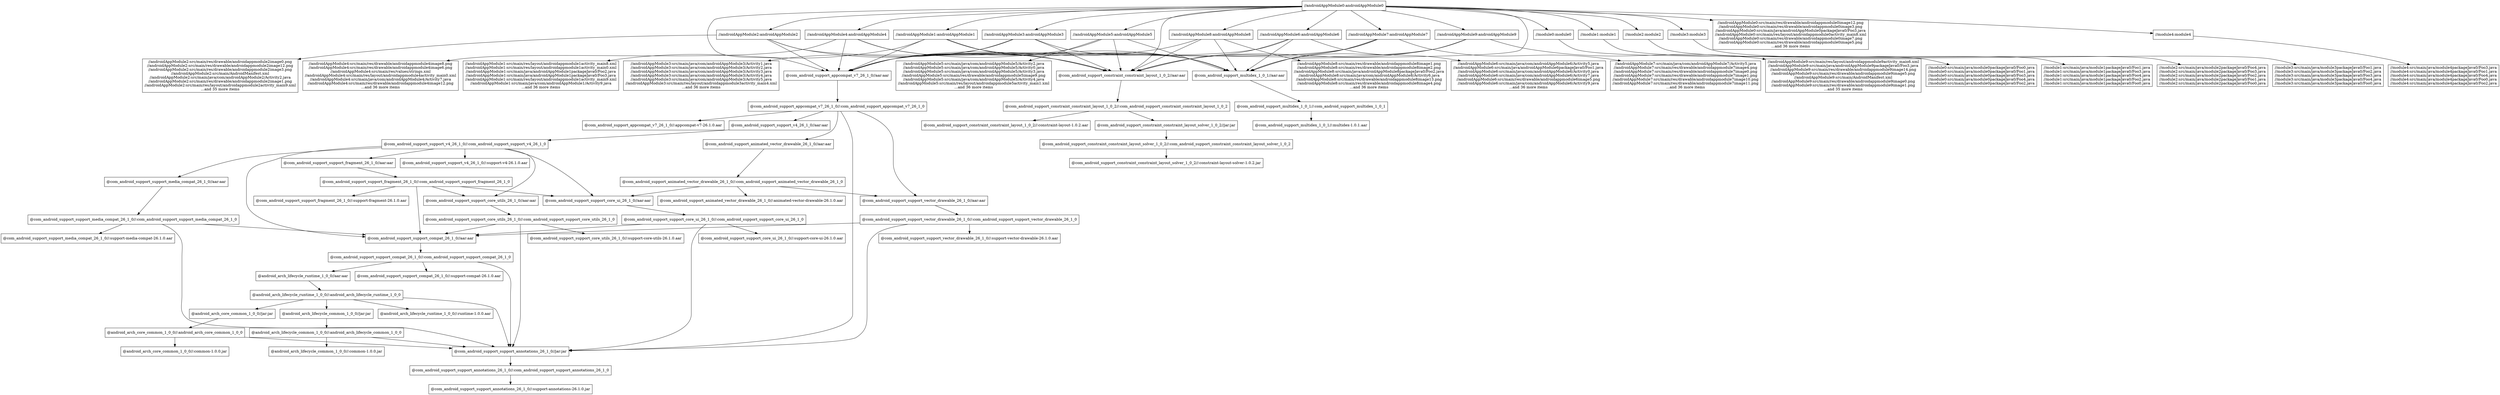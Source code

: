 digraph mygraph {
  node [shape=box];
"//androidAppModule0:androidAppModule0"
"//androidAppModule0:androidAppModule0" -> "//androidAppModule1:androidAppModule1"
"//androidAppModule0:androidAppModule0" -> "//androidAppModule2:androidAppModule2"
"//androidAppModule0:androidAppModule0" -> "//androidAppModule3:androidAppModule3"
"//androidAppModule0:androidAppModule0" -> "//androidAppModule4:androidAppModule4"
"//androidAppModule0:androidAppModule0" -> "//androidAppModule5:androidAppModule5"
"//androidAppModule0:androidAppModule0" -> "//androidAppModule6:androidAppModule6"
"//androidAppModule0:androidAppModule0" -> "//androidAppModule7:androidAppModule7"
"//androidAppModule0:androidAppModule0" -> "//androidAppModule8:androidAppModule8"
"//androidAppModule0:androidAppModule0" -> "//androidAppModule9:androidAppModule9"
"//androidAppModule0:androidAppModule0" -> "//module0:module0"
"//androidAppModule0:androidAppModule0" -> "//module1:module1"
"//androidAppModule0:androidAppModule0" -> "//module2:module2"
"//androidAppModule0:androidAppModule0" -> "//module3:module3"
"//androidAppModule0:androidAppModule0" -> "//module4:module4"
"//androidAppModule0:androidAppModule0" -> "@com_android_support_appcompat_v7_26_1_0//aar:aar"
"//androidAppModule0:androidAppModule0" -> "@com_android_support_constraint_constraint_layout_1_0_2//aar:aar"
"//androidAppModule0:androidAppModule0" -> "//androidAppModule0:src/main/res/drawable/androidappmodule0image12.png\n//androidAppModule0:src/main/res/drawable/androidappmodule0image3.png\n//androidAppModule0:src/main/java/androidAppModule0packageJava0/Foo3.java\n//androidAppModule0:src/main/res/layout/androidappmodule0activity_main8.xml\n//androidAppModule0:src/main/res/drawable/androidappmodule0image7.png\n//androidAppModule0:src/main/res/drawable/androidappmodule0image5.png\n...and 36 more items"
"//androidAppModule0:androidAppModule0" -> "@com_android_support_multidex_1_0_1//aar:aar"
"//module4:module4"
"//module4:module4" -> "//module4:src/main/java/module4packageJava0/Foo3.java\n//module4:src/main/java/module4packageJava0/Foo1.java\n//module4:src/main/java/module4packageJava0/Foo4.java\n//module4:src/main/java/module4packageJava0/Foo0.java\n//module4:src/main/java/module4packageJava0/Foo2.java"
"//module2:module2"
"//module2:module2" -> "//module2:src/main/java/module2packageJava0/Foo4.java\n//module2:src/main/java/module2packageJava0/Foo3.java\n//module2:src/main/java/module2packageJava0/Foo2.java\n//module2:src/main/java/module2packageJava0/Foo1.java\n//module2:src/main/java/module2packageJava0/Foo0.java"
"//androidAppModule1:androidAppModule1"
"//androidAppModule1:androidAppModule1" -> "@com_android_support_appcompat_v7_26_1_0//aar:aar"
"//androidAppModule1:androidAppModule1" -> "@com_android_support_constraint_constraint_layout_1_0_2//aar:aar"
"//androidAppModule1:androidAppModule1" -> "//androidAppModule1:src/main/res/layout/androidappmodule1activity_main8.xml\n//androidAppModule1:src/main/res/layout/androidappmodule1activity_main0.xml\n//androidAppModule1:src/main/java/androidAppModule1packageJava0/Foo2.java\n//androidAppModule1:src/main/java/androidAppModule1packageJava0/Foo3.java\n//androidAppModule1:src/main/res/layout/androidappmodule1activity_main9.xml\n//androidAppModule1:src/main/java/com/androidAppModule1/Activity9.java\n...and 36 more items"
"//androidAppModule1:androidAppModule1" -> "@com_android_support_multidex_1_0_1//aar:aar"
"//androidAppModule3:androidAppModule3"
"//androidAppModule3:androidAppModule3" -> "@com_android_support_appcompat_v7_26_1_0//aar:aar"
"//androidAppModule3:androidAppModule3" -> "@com_android_support_constraint_constraint_layout_1_0_2//aar:aar"
"//androidAppModule3:androidAppModule3" -> "//androidAppModule3:src/main/java/com/androidAppModule3/Activity1.java\n//androidAppModule3:src/main/java/com/androidAppModule3/Activity2.java\n//androidAppModule3:src/main/java/com/androidAppModule3/Activity3.java\n//androidAppModule3:src/main/java/com/androidAppModule3/Activity4.java\n//androidAppModule3:src/main/java/com/androidAppModule3/Activity5.java\n//androidAppModule3:src/main/res/layout/androidappmodule3activity_main4.xml\n...and 36 more items"
"//androidAppModule3:androidAppModule3" -> "@com_android_support_multidex_1_0_1//aar:aar"
"//androidAppModule3:src/main/java/com/androidAppModule3/Activity1.java\n//androidAppModule3:src/main/java/com/androidAppModule3/Activity2.java\n//androidAppModule3:src/main/java/com/androidAppModule3/Activity3.java\n//androidAppModule3:src/main/java/com/androidAppModule3/Activity4.java\n//androidAppModule3:src/main/java/com/androidAppModule3/Activity5.java\n//androidAppModule3:src/main/res/layout/androidappmodule3activity_main4.xml\n...and 36 more items"
"//module0:module0"
"//module0:module0" -> "//module0:src/main/java/module0packageJava0/Foo0.java\n//module0:src/main/java/module0packageJava0/Foo1.java\n//module0:src/main/java/module0packageJava0/Foo3.java\n//module0:src/main/java/module0packageJava0/Foo4.java\n//module0:src/main/java/module0packageJava0/Foo2.java"
"//module2:src/main/java/module2packageJava0/Foo4.java\n//module2:src/main/java/module2packageJava0/Foo3.java\n//module2:src/main/java/module2packageJava0/Foo2.java\n//module2:src/main/java/module2packageJava0/Foo1.java\n//module2:src/main/java/module2packageJava0/Foo0.java"
"//androidAppModule6:androidAppModule6"
"//androidAppModule6:androidAppModule6" -> "@com_android_support_appcompat_v7_26_1_0//aar:aar"
"//androidAppModule6:androidAppModule6" -> "@com_android_support_constraint_constraint_layout_1_0_2//aar:aar"
"//androidAppModule6:androidAppModule6" -> "//androidAppModule6:src/main/java/com/androidAppModule6/Activity5.java\n//androidAppModule6:src/main/java/androidAppModule6packageJava0/Foo1.java\n//androidAppModule6:src/main/java/com/androidAppModule6/Activity0.java\n//androidAppModule6:src/main/java/com/androidAppModule6/Activity7.java\n//androidAppModule6:src/main/res/drawable/androidappmodule6image5.png\n//androidAppModule6:src/main/java/com/androidAppModule6/Activity9.java\n...and 36 more items"
"//androidAppModule6:androidAppModule6" -> "@com_android_support_multidex_1_0_1//aar:aar"
"//androidAppModule0:src/main/res/drawable/androidappmodule0image12.png\n//androidAppModule0:src/main/res/drawable/androidappmodule0image3.png\n//androidAppModule0:src/main/java/androidAppModule0packageJava0/Foo3.java\n//androidAppModule0:src/main/res/layout/androidappmodule0activity_main8.xml\n//androidAppModule0:src/main/res/drawable/androidappmodule0image7.png\n//androidAppModule0:src/main/res/drawable/androidappmodule0image5.png\n...and 36 more items"
"//androidAppModule6:src/main/java/com/androidAppModule6/Activity5.java\n//androidAppModule6:src/main/java/androidAppModule6packageJava0/Foo1.java\n//androidAppModule6:src/main/java/com/androidAppModule6/Activity0.java\n//androidAppModule6:src/main/java/com/androidAppModule6/Activity7.java\n//androidAppModule6:src/main/res/drawable/androidappmodule6image5.png\n//androidAppModule6:src/main/java/com/androidAppModule6/Activity9.java\n...and 36 more items"
"//module3:module3"
"//module3:module3" -> "//module3:src/main/java/module3packageJava0/Foo1.java\n//module3:src/main/java/module3packageJava0/Foo2.java\n//module3:src/main/java/module3packageJava0/Foo3.java\n//module3:src/main/java/module3packageJava0/Foo4.java\n//module3:src/main/java/module3packageJava0/Foo0.java"
"//module0:src/main/java/module0packageJava0/Foo0.java\n//module0:src/main/java/module0packageJava0/Foo1.java\n//module0:src/main/java/module0packageJava0/Foo3.java\n//module0:src/main/java/module0packageJava0/Foo4.java\n//module0:src/main/java/module0packageJava0/Foo2.java"
"//androidAppModule7:androidAppModule7"
"//androidAppModule7:androidAppModule7" -> "@com_android_support_appcompat_v7_26_1_0//aar:aar"
"//androidAppModule7:androidAppModule7" -> "@com_android_support_constraint_constraint_layout_1_0_2//aar:aar"
"//androidAppModule7:androidAppModule7" -> "//androidAppModule7:src/main/java/com/androidAppModule7/Activity5.java\n//androidAppModule7:src/main/res/drawable/androidappmodule7image4.png\n//androidAppModule7:src/main/res/drawable/androidappmodule7image0.png\n//androidAppModule7:src/main/res/drawable/androidappmodule7image1.png\n//androidAppModule7:src/main/res/drawable/androidappmodule7image10.png\n//androidAppModule7:src/main/res/drawable/androidappmodule7image11.png\n...and 36 more items"
"//androidAppModule7:androidAppModule7" -> "@com_android_support_multidex_1_0_1//aar:aar"
"//androidAppModule8:androidAppModule8"
"//androidAppModule8:androidAppModule8" -> "@com_android_support_appcompat_v7_26_1_0//aar:aar"
"//androidAppModule8:androidAppModule8" -> "@com_android_support_constraint_constraint_layout_1_0_2//aar:aar"
"//androidAppModule8:androidAppModule8" -> "//androidAppModule8:src/main/res/drawable/androidappmodule8image1.png\n//androidAppModule8:src/main/res/drawable/androidappmodule8image2.png\n//androidAppModule8:src/main/java/androidAppModule8packageJava0/Foo2.java\n//androidAppModule8:src/main/java/com/androidAppModule8/Activity6.java\n//androidAppModule8:src/main/res/drawable/androidappmodule8image13.png\n//androidAppModule8:src/main/res/drawable/androidappmodule8image4.png\n...and 36 more items"
"//androidAppModule8:androidAppModule8" -> "@com_android_support_multidex_1_0_1//aar:aar"
"//androidAppModule7:src/main/java/com/androidAppModule7/Activity5.java\n//androidAppModule7:src/main/res/drawable/androidappmodule7image4.png\n//androidAppModule7:src/main/res/drawable/androidappmodule7image0.png\n//androidAppModule7:src/main/res/drawable/androidappmodule7image1.png\n//androidAppModule7:src/main/res/drawable/androidappmodule7image10.png\n//androidAppModule7:src/main/res/drawable/androidappmodule7image11.png\n...and 36 more items"
"//androidAppModule5:androidAppModule5"
"//androidAppModule5:androidAppModule5" -> "@com_android_support_appcompat_v7_26_1_0//aar:aar"
"//androidAppModule5:androidAppModule5" -> "@com_android_support_constraint_constraint_layout_1_0_2//aar:aar"
"//androidAppModule5:androidAppModule5" -> "//androidAppModule5:src/main/java/com/androidAppModule5/Activity2.java\n//androidAppModule5:src/main/java/com/androidAppModule5/Activity0.java\n//androidAppModule5:src/main/java/com/androidAppModule5/Activity3.java\n//androidAppModule5:src/main/res/drawable/androidappmodule5image9.png\n//androidAppModule5:src/main/java/com/androidAppModule5/Activity4.java\n//androidAppModule5:src/main/res/layout/androidappmodule5activity_main1.xml\n...and 36 more items"
"//androidAppModule5:androidAppModule5" -> "@com_android_support_multidex_1_0_1//aar:aar"
"//androidAppModule4:androidAppModule4"
"//androidAppModule4:androidAppModule4" -> "@com_android_support_appcompat_v7_26_1_0//aar:aar"
"//androidAppModule4:androidAppModule4" -> "@com_android_support_constraint_constraint_layout_1_0_2//aar:aar"
"//androidAppModule4:androidAppModule4" -> "//androidAppModule4:src/main/res/drawable/androidappmodule4image8.png\n//androidAppModule4:src/main/res/drawable/androidappmodule4image6.png\n//androidAppModule4:src/main/res/values/strings.xml\n//androidAppModule4:src/main/res/layout/androidappmodule4activity_main0.xml\n//androidAppModule4:src/main/java/com/androidAppModule4/Activity7.java\n//androidAppModule4:src/main/res/drawable/androidappmodule4image12.png\n...and 36 more items"
"//androidAppModule4:androidAppModule4" -> "@com_android_support_multidex_1_0_1//aar:aar"
"//module4:src/main/java/module4packageJava0/Foo3.java\n//module4:src/main/java/module4packageJava0/Foo1.java\n//module4:src/main/java/module4packageJava0/Foo4.java\n//module4:src/main/java/module4packageJava0/Foo0.java\n//module4:src/main/java/module4packageJava0/Foo2.java"
"//androidAppModule9:androidAppModule9"
"//androidAppModule9:androidAppModule9" -> "@com_android_support_appcompat_v7_26_1_0//aar:aar"
"//androidAppModule9:androidAppModule9" -> "@com_android_support_constraint_constraint_layout_1_0_2//aar:aar"
"//androidAppModule9:androidAppModule9" -> "//androidAppModule9:src/main/res/layout/androidappmodule9activity_main6.xml\n//androidAppModule9:src/main/java/androidAppModule9packageJava0/Foo3.java\n//androidAppModule9:src/main/res/drawable/androidappmodule9image14.png\n//androidAppModule9:src/main/res/drawable/androidappmodule9image5.png\n//androidAppModule9:src/main/AndroidManifest.xml\n//androidAppModule9:src/main/res/drawable/androidappmodule9image0.png\n//androidAppModule9:src/main/res/drawable/androidappmodule9image1.png\n...and 35 more items"
"//androidAppModule9:androidAppModule9" -> "@com_android_support_multidex_1_0_1//aar:aar"
"//androidAppModule9:src/main/res/layout/androidappmodule9activity_main6.xml\n//androidAppModule9:src/main/java/androidAppModule9packageJava0/Foo3.java\n//androidAppModule9:src/main/res/drawable/androidappmodule9image14.png\n//androidAppModule9:src/main/res/drawable/androidappmodule9image5.png\n//androidAppModule9:src/main/AndroidManifest.xml\n//androidAppModule9:src/main/res/drawable/androidappmodule9image0.png\n//androidAppModule9:src/main/res/drawable/androidappmodule9image1.png\n...and 35 more items"
"//androidAppModule4:src/main/res/drawable/androidappmodule4image8.png\n//androidAppModule4:src/main/res/drawable/androidappmodule4image6.png\n//androidAppModule4:src/main/res/values/strings.xml\n//androidAppModule4:src/main/res/layout/androidappmodule4activity_main0.xml\n//androidAppModule4:src/main/java/com/androidAppModule4/Activity7.java\n//androidAppModule4:src/main/res/drawable/androidappmodule4image12.png\n...and 36 more items"
"//androidAppModule5:src/main/java/com/androidAppModule5/Activity2.java\n//androidAppModule5:src/main/java/com/androidAppModule5/Activity0.java\n//androidAppModule5:src/main/java/com/androidAppModule5/Activity3.java\n//androidAppModule5:src/main/res/drawable/androidappmodule5image9.png\n//androidAppModule5:src/main/java/com/androidAppModule5/Activity4.java\n//androidAppModule5:src/main/res/layout/androidappmodule5activity_main1.xml\n...and 36 more items"
"//module3:src/main/java/module3packageJava0/Foo1.java\n//module3:src/main/java/module3packageJava0/Foo2.java\n//module3:src/main/java/module3packageJava0/Foo3.java\n//module3:src/main/java/module3packageJava0/Foo4.java\n//module3:src/main/java/module3packageJava0/Foo0.java"
"//androidAppModule2:androidAppModule2"
"//androidAppModule2:androidAppModule2" -> "@com_android_support_appcompat_v7_26_1_0//aar:aar"
"//androidAppModule2:androidAppModule2" -> "@com_android_support_constraint_constraint_layout_1_0_2//aar:aar"
"//androidAppModule2:androidAppModule2" -> "@com_android_support_multidex_1_0_1//aar:aar"
"//androidAppModule2:androidAppModule2" -> "//androidAppModule2:src/main/res/drawable/androidappmodule2image0.png\n//androidAppModule2:src/main/res/drawable/androidappmodule2image12.png\n//androidAppModule2:src/main/res/drawable/androidappmodule2image3.png\n//androidAppModule2:src/main/AndroidManifest.xml\n//androidAppModule2:src/main/java/com/androidAppModule2/Activity2.java\n//androidAppModule2:src/main/res/drawable/androidappmodule2image1.png\n//androidAppModule2:src/main/res/layout/androidappmodule2activity_main9.xml\n...and 35 more items"
"//androidAppModule2:src/main/res/drawable/androidappmodule2image0.png\n//androidAppModule2:src/main/res/drawable/androidappmodule2image12.png\n//androidAppModule2:src/main/res/drawable/androidappmodule2image3.png\n//androidAppModule2:src/main/AndroidManifest.xml\n//androidAppModule2:src/main/java/com/androidAppModule2/Activity2.java\n//androidAppModule2:src/main/res/drawable/androidappmodule2image1.png\n//androidAppModule2:src/main/res/layout/androidappmodule2activity_main9.xml\n...and 35 more items"
"@com_android_support_multidex_1_0_1//aar:aar"
"@com_android_support_multidex_1_0_1//aar:aar" -> "@com_android_support_multidex_1_0_1//:com_android_support_multidex_1_0_1"
"@com_android_support_multidex_1_0_1//:com_android_support_multidex_1_0_1"
"@com_android_support_multidex_1_0_1//:com_android_support_multidex_1_0_1" -> "@com_android_support_multidex_1_0_1//:multidex-1.0.1.aar"
"@com_android_support_multidex_1_0_1//:multidex-1.0.1.aar"
"@com_android_support_constraint_constraint_layout_1_0_2//aar:aar"
"@com_android_support_constraint_constraint_layout_1_0_2//aar:aar" -> "@com_android_support_constraint_constraint_layout_1_0_2//:com_android_support_constraint_constraint_layout_1_0_2"
"@com_android_support_constraint_constraint_layout_1_0_2//:com_android_support_constraint_constraint_layout_1_0_2"
"@com_android_support_constraint_constraint_layout_1_0_2//:com_android_support_constraint_constraint_layout_1_0_2" -> "@com_android_support_constraint_constraint_layout_1_0_2//:constraint-layout-1.0.2.aar"
"@com_android_support_constraint_constraint_layout_1_0_2//:com_android_support_constraint_constraint_layout_1_0_2" -> "@com_android_support_constraint_constraint_layout_solver_1_0_2//jar:jar"
"@com_android_support_constraint_constraint_layout_solver_1_0_2//jar:jar"
"@com_android_support_constraint_constraint_layout_solver_1_0_2//jar:jar" -> "@com_android_support_constraint_constraint_layout_solver_1_0_2//:com_android_support_constraint_constraint_layout_solver_1_0_2"
"@com_android_support_constraint_constraint_layout_solver_1_0_2//:com_android_support_constraint_constraint_layout_solver_1_0_2"
"@com_android_support_constraint_constraint_layout_solver_1_0_2//:com_android_support_constraint_constraint_layout_solver_1_0_2" -> "@com_android_support_constraint_constraint_layout_solver_1_0_2//:constraint-layout-solver-1.0.2.jar"
"@com_android_support_constraint_constraint_layout_solver_1_0_2//:constraint-layout-solver-1.0.2.jar"
"@com_android_support_constraint_constraint_layout_1_0_2//:constraint-layout-1.0.2.aar"
"@com_android_support_appcompat_v7_26_1_0//aar:aar"
"@com_android_support_appcompat_v7_26_1_0//aar:aar" -> "@com_android_support_appcompat_v7_26_1_0//:com_android_support_appcompat_v7_26_1_0"
"@com_android_support_appcompat_v7_26_1_0//:com_android_support_appcompat_v7_26_1_0"
"@com_android_support_appcompat_v7_26_1_0//:com_android_support_appcompat_v7_26_1_0" -> "@com_android_support_animated_vector_drawable_26_1_0//aar:aar"
"@com_android_support_appcompat_v7_26_1_0//:com_android_support_appcompat_v7_26_1_0" -> "@com_android_support_support_annotations_26_1_0//jar:jar"
"@com_android_support_appcompat_v7_26_1_0//:com_android_support_appcompat_v7_26_1_0" -> "@com_android_support_support_vector_drawable_26_1_0//aar:aar"
"@com_android_support_appcompat_v7_26_1_0//:com_android_support_appcompat_v7_26_1_0" -> "@com_android_support_appcompat_v7_26_1_0//:appcompat-v7-26.1.0.aar"
"@com_android_support_appcompat_v7_26_1_0//:com_android_support_appcompat_v7_26_1_0" -> "@com_android_support_support_v4_26_1_0//aar:aar"
"@com_android_support_support_v4_26_1_0//aar:aar"
"@com_android_support_support_v4_26_1_0//aar:aar" -> "@com_android_support_support_v4_26_1_0//:com_android_support_support_v4_26_1_0"
"@com_android_support_support_v4_26_1_0//:com_android_support_support_v4_26_1_0"
"@com_android_support_support_v4_26_1_0//:com_android_support_support_v4_26_1_0" -> "@com_android_support_support_core_utils_26_1_0//aar:aar"
"@com_android_support_support_v4_26_1_0//:com_android_support_support_v4_26_1_0" -> "@com_android_support_support_fragment_26_1_0//aar:aar"
"@com_android_support_support_v4_26_1_0//:com_android_support_support_v4_26_1_0" -> "@com_android_support_support_media_compat_26_1_0//aar:aar"
"@com_android_support_support_v4_26_1_0//:com_android_support_support_v4_26_1_0" -> "@com_android_support_support_compat_26_1_0//aar:aar"
"@com_android_support_support_v4_26_1_0//:com_android_support_support_v4_26_1_0" -> "@com_android_support_support_v4_26_1_0//:support-v4-26.1.0.aar"
"@com_android_support_support_v4_26_1_0//:com_android_support_support_v4_26_1_0" -> "@com_android_support_support_core_ui_26_1_0//aar:aar"
"@com_android_support_support_v4_26_1_0//:support-v4-26.1.0.aar"
"@com_android_support_support_media_compat_26_1_0//aar:aar"
"@com_android_support_support_media_compat_26_1_0//aar:aar" -> "@com_android_support_support_media_compat_26_1_0//:com_android_support_support_media_compat_26_1_0"
"@com_android_support_support_media_compat_26_1_0//:com_android_support_support_media_compat_26_1_0"
"@com_android_support_support_media_compat_26_1_0//:com_android_support_support_media_compat_26_1_0" -> "@com_android_support_support_annotations_26_1_0//jar:jar"
"@com_android_support_support_media_compat_26_1_0//:com_android_support_support_media_compat_26_1_0" -> "@com_android_support_support_media_compat_26_1_0//:support-media-compat-26.1.0.aar"
"@com_android_support_support_media_compat_26_1_0//:com_android_support_support_media_compat_26_1_0" -> "@com_android_support_support_compat_26_1_0//aar:aar"
"@com_android_support_support_media_compat_26_1_0//:support-media-compat-26.1.0.aar"
"@com_android_support_support_fragment_26_1_0//aar:aar"
"@com_android_support_support_fragment_26_1_0//aar:aar" -> "@com_android_support_support_fragment_26_1_0//:com_android_support_support_fragment_26_1_0"
"@com_android_support_support_fragment_26_1_0//:com_android_support_support_fragment_26_1_0"
"@com_android_support_support_fragment_26_1_0//:com_android_support_support_fragment_26_1_0" -> "@com_android_support_support_core_utils_26_1_0//aar:aar"
"@com_android_support_support_fragment_26_1_0//:com_android_support_support_fragment_26_1_0" -> "@com_android_support_support_compat_26_1_0//aar:aar"
"@com_android_support_support_fragment_26_1_0//:com_android_support_support_fragment_26_1_0" -> "@com_android_support_support_fragment_26_1_0//:support-fragment-26.1.0.aar"
"@com_android_support_support_fragment_26_1_0//:com_android_support_support_fragment_26_1_0" -> "@com_android_support_support_core_ui_26_1_0//aar:aar"
"@com_android_support_support_fragment_26_1_0//:support-fragment-26.1.0.aar"
"@com_android_support_support_core_utils_26_1_0//aar:aar"
"@com_android_support_support_core_utils_26_1_0//aar:aar" -> "@com_android_support_support_core_utils_26_1_0//:com_android_support_support_core_utils_26_1_0"
"@com_android_support_support_core_utils_26_1_0//:com_android_support_support_core_utils_26_1_0"
"@com_android_support_support_core_utils_26_1_0//:com_android_support_support_core_utils_26_1_0" -> "@com_android_support_support_annotations_26_1_0//jar:jar"
"@com_android_support_support_core_utils_26_1_0//:com_android_support_support_core_utils_26_1_0" -> "@com_android_support_support_core_utils_26_1_0//:support-core-utils-26.1.0.aar"
"@com_android_support_support_core_utils_26_1_0//:com_android_support_support_core_utils_26_1_0" -> "@com_android_support_support_compat_26_1_0//aar:aar"
"@com_android_support_support_core_utils_26_1_0//:support-core-utils-26.1.0.aar"
"@com_android_support_appcompat_v7_26_1_0//:appcompat-v7-26.1.0.aar"
"@com_android_support_animated_vector_drawable_26_1_0//aar:aar"
"@com_android_support_animated_vector_drawable_26_1_0//aar:aar" -> "@com_android_support_animated_vector_drawable_26_1_0//:com_android_support_animated_vector_drawable_26_1_0"
"@com_android_support_animated_vector_drawable_26_1_0//:com_android_support_animated_vector_drawable_26_1_0"
"@com_android_support_animated_vector_drawable_26_1_0//:com_android_support_animated_vector_drawable_26_1_0" -> "@com_android_support_support_vector_drawable_26_1_0//aar:aar"
"@com_android_support_animated_vector_drawable_26_1_0//:com_android_support_animated_vector_drawable_26_1_0" -> "@com_android_support_animated_vector_drawable_26_1_0//:animated-vector-drawable-26.1.0.aar"
"@com_android_support_animated_vector_drawable_26_1_0//:com_android_support_animated_vector_drawable_26_1_0" -> "@com_android_support_support_core_ui_26_1_0//aar:aar"
"@com_android_support_support_core_ui_26_1_0//aar:aar"
"@com_android_support_support_core_ui_26_1_0//aar:aar" -> "@com_android_support_support_core_ui_26_1_0//:com_android_support_support_core_ui_26_1_0"
"@com_android_support_support_core_ui_26_1_0//:com_android_support_support_core_ui_26_1_0"
"@com_android_support_support_core_ui_26_1_0//:com_android_support_support_core_ui_26_1_0" -> "@com_android_support_support_annotations_26_1_0//jar:jar"
"@com_android_support_support_core_ui_26_1_0//:com_android_support_support_core_ui_26_1_0" -> "@com_android_support_support_core_ui_26_1_0//:support-core-ui-26.1.0.aar"
"@com_android_support_support_core_ui_26_1_0//:com_android_support_support_core_ui_26_1_0" -> "@com_android_support_support_compat_26_1_0//aar:aar"
"@com_android_support_support_vector_drawable_26_1_0//aar:aar"
"@com_android_support_support_vector_drawable_26_1_0//aar:aar" -> "@com_android_support_support_vector_drawable_26_1_0//:com_android_support_support_vector_drawable_26_1_0"
"@com_android_support_support_vector_drawable_26_1_0//:com_android_support_support_vector_drawable_26_1_0"
"@com_android_support_support_vector_drawable_26_1_0//:com_android_support_support_vector_drawable_26_1_0" -> "@com_android_support_support_annotations_26_1_0//jar:jar"
"@com_android_support_support_vector_drawable_26_1_0//:com_android_support_support_vector_drawable_26_1_0" -> "@com_android_support_support_vector_drawable_26_1_0//:support-vector-drawable-26.1.0.aar"
"@com_android_support_support_vector_drawable_26_1_0//:com_android_support_support_vector_drawable_26_1_0" -> "@com_android_support_support_compat_26_1_0//aar:aar"
"@com_android_support_support_compat_26_1_0//aar:aar"
"@com_android_support_support_compat_26_1_0//aar:aar" -> "@com_android_support_support_compat_26_1_0//:com_android_support_support_compat_26_1_0"
"@com_android_support_support_compat_26_1_0//:com_android_support_support_compat_26_1_0"
"@com_android_support_support_compat_26_1_0//:com_android_support_support_compat_26_1_0" -> "@com_android_support_support_annotations_26_1_0//jar:jar"
"@com_android_support_support_compat_26_1_0//:com_android_support_support_compat_26_1_0" -> "@com_android_support_support_compat_26_1_0//:support-compat-26.1.0.aar"
"@com_android_support_support_compat_26_1_0//:com_android_support_support_compat_26_1_0" -> "@android_arch_lifecycle_runtime_1_0_0//aar:aar"
"@android_arch_lifecycle_runtime_1_0_0//aar:aar"
"@android_arch_lifecycle_runtime_1_0_0//aar:aar" -> "@android_arch_lifecycle_runtime_1_0_0//:android_arch_lifecycle_runtime_1_0_0"
"@android_arch_lifecycle_runtime_1_0_0//:android_arch_lifecycle_runtime_1_0_0"
"@android_arch_lifecycle_runtime_1_0_0//:android_arch_lifecycle_runtime_1_0_0" -> "@com_android_support_support_annotations_26_1_0//jar:jar"
"@android_arch_lifecycle_runtime_1_0_0//:android_arch_lifecycle_runtime_1_0_0" -> "@android_arch_core_common_1_0_0//jar:jar"
"@android_arch_lifecycle_runtime_1_0_0//:android_arch_lifecycle_runtime_1_0_0" -> "@android_arch_lifecycle_runtime_1_0_0//:runtime-1.0.0.aar"
"@android_arch_lifecycle_runtime_1_0_0//:android_arch_lifecycle_runtime_1_0_0" -> "@android_arch_lifecycle_common_1_0_0//jar:jar"
"@android_arch_lifecycle_common_1_0_0//jar:jar"
"@android_arch_lifecycle_common_1_0_0//jar:jar" -> "@android_arch_lifecycle_common_1_0_0//:android_arch_lifecycle_common_1_0_0"
"@android_arch_lifecycle_common_1_0_0//:android_arch_lifecycle_common_1_0_0"
"@android_arch_lifecycle_common_1_0_0//:android_arch_lifecycle_common_1_0_0" -> "@android_arch_lifecycle_common_1_0_0//:common-1.0.0.jar"
"@android_arch_lifecycle_common_1_0_0//:android_arch_lifecycle_common_1_0_0" -> "@com_android_support_support_annotations_26_1_0//jar:jar"
"@android_arch_lifecycle_common_1_0_0//:common-1.0.0.jar"
"@android_arch_lifecycle_runtime_1_0_0//:runtime-1.0.0.aar"
"@android_arch_core_common_1_0_0//jar:jar"
"@android_arch_core_common_1_0_0//jar:jar" -> "@android_arch_core_common_1_0_0//:android_arch_core_common_1_0_0"
"@android_arch_core_common_1_0_0//:android_arch_core_common_1_0_0"
"@android_arch_core_common_1_0_0//:android_arch_core_common_1_0_0" -> "@android_arch_core_common_1_0_0//:common-1.0.0.jar"
"@android_arch_core_common_1_0_0//:android_arch_core_common_1_0_0" -> "@com_android_support_support_annotations_26_1_0//jar:jar"
"@android_arch_core_common_1_0_0//:common-1.0.0.jar"
"@com_android_support_support_compat_26_1_0//:support-compat-26.1.0.aar"
"@com_android_support_support_vector_drawable_26_1_0//:support-vector-drawable-26.1.0.aar"
"@com_android_support_support_annotations_26_1_0//jar:jar"
"@com_android_support_support_annotations_26_1_0//jar:jar" -> "@com_android_support_support_annotations_26_1_0//:com_android_support_support_annotations_26_1_0"
"@com_android_support_support_annotations_26_1_0//:com_android_support_support_annotations_26_1_0"
"@com_android_support_support_annotations_26_1_0//:com_android_support_support_annotations_26_1_0" -> "@com_android_support_support_annotations_26_1_0//:support-annotations-26.1.0.jar"
"@com_android_support_support_annotations_26_1_0//:support-annotations-26.1.0.jar"
"//androidAppModule8:src/main/res/drawable/androidappmodule8image1.png\n//androidAppModule8:src/main/res/drawable/androidappmodule8image2.png\n//androidAppModule8:src/main/java/androidAppModule8packageJava0/Foo2.java\n//androidAppModule8:src/main/java/com/androidAppModule8/Activity6.java\n//androidAppModule8:src/main/res/drawable/androidappmodule8image13.png\n//androidAppModule8:src/main/res/drawable/androidappmodule8image4.png\n...and 36 more items"
"@com_android_support_animated_vector_drawable_26_1_0//:animated-vector-drawable-26.1.0.aar"
"//module1:module1"
"//module1:module1" -> "//module1:src/main/java/module1packageJava0/Foo1.java\n//module1:src/main/java/module1packageJava0/Foo3.java\n//module1:src/main/java/module1packageJava0/Foo4.java\n//module1:src/main/java/module1packageJava0/Foo2.java\n//module1:src/main/java/module1packageJava0/Foo0.java"
"//module1:src/main/java/module1packageJava0/Foo1.java\n//module1:src/main/java/module1packageJava0/Foo3.java\n//module1:src/main/java/module1packageJava0/Foo4.java\n//module1:src/main/java/module1packageJava0/Foo2.java\n//module1:src/main/java/module1packageJava0/Foo0.java"
"@com_android_support_support_core_ui_26_1_0//:support-core-ui-26.1.0.aar"
"//androidAppModule1:src/main/res/layout/androidappmodule1activity_main8.xml\n//androidAppModule1:src/main/res/layout/androidappmodule1activity_main0.xml\n//androidAppModule1:src/main/java/androidAppModule1packageJava0/Foo2.java\n//androidAppModule1:src/main/java/androidAppModule1packageJava0/Foo3.java\n//androidAppModule1:src/main/res/layout/androidappmodule1activity_main9.xml\n//androidAppModule1:src/main/java/com/androidAppModule1/Activity9.java\n...and 36 more items"
}
